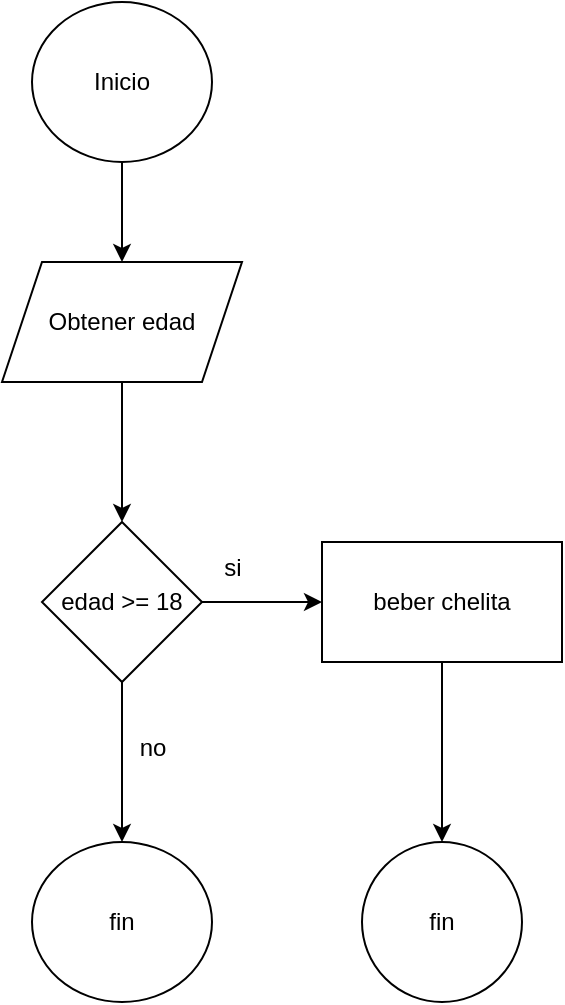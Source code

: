 <mxfile version="24.7.17">
  <diagram name="Página-1" id="Vy3yoQKrzV_aXkZKmzQf">
    <mxGraphModel dx="1434" dy="761" grid="1" gridSize="10" guides="1" tooltips="1" connect="1" arrows="1" fold="1" page="1" pageScale="1" pageWidth="827" pageHeight="1169" math="0" shadow="0">
      <root>
        <mxCell id="0" />
        <mxCell id="1" parent="0" />
        <mxCell id="oqBFZL2-qDP8keXE3h4_-3" style="edgeStyle=orthogonalEdgeStyle;rounded=0;orthogonalLoop=1;jettySize=auto;html=1;entryX=0.5;entryY=0;entryDx=0;entryDy=0;" edge="1" parent="1" source="oqBFZL2-qDP8keXE3h4_-1" target="oqBFZL2-qDP8keXE3h4_-2">
          <mxGeometry relative="1" as="geometry" />
        </mxCell>
        <mxCell id="oqBFZL2-qDP8keXE3h4_-1" value="Inicio" style="ellipse;whiteSpace=wrap;html=1;" vertex="1" parent="1">
          <mxGeometry x="50" y="140" width="90" height="80" as="geometry" />
        </mxCell>
        <mxCell id="oqBFZL2-qDP8keXE3h4_-6" style="edgeStyle=orthogonalEdgeStyle;rounded=0;orthogonalLoop=1;jettySize=auto;html=1;" edge="1" parent="1" source="oqBFZL2-qDP8keXE3h4_-2" target="oqBFZL2-qDP8keXE3h4_-5">
          <mxGeometry relative="1" as="geometry" />
        </mxCell>
        <mxCell id="oqBFZL2-qDP8keXE3h4_-2" value="Obtener edad" style="shape=parallelogram;perimeter=parallelogramPerimeter;whiteSpace=wrap;html=1;fixedSize=1;" vertex="1" parent="1">
          <mxGeometry x="35" y="270" width="120" height="60" as="geometry" />
        </mxCell>
        <mxCell id="oqBFZL2-qDP8keXE3h4_-8" value="" style="edgeStyle=orthogonalEdgeStyle;rounded=0;orthogonalLoop=1;jettySize=auto;html=1;" edge="1" parent="1" source="oqBFZL2-qDP8keXE3h4_-5" target="oqBFZL2-qDP8keXE3h4_-7">
          <mxGeometry relative="1" as="geometry" />
        </mxCell>
        <mxCell id="oqBFZL2-qDP8keXE3h4_-10" style="edgeStyle=orthogonalEdgeStyle;rounded=0;orthogonalLoop=1;jettySize=auto;html=1;" edge="1" parent="1" source="oqBFZL2-qDP8keXE3h4_-5">
          <mxGeometry relative="1" as="geometry">
            <mxPoint x="95" y="560" as="targetPoint" />
          </mxGeometry>
        </mxCell>
        <mxCell id="oqBFZL2-qDP8keXE3h4_-5" value="edad &amp;gt;= 18" style="rhombus;whiteSpace=wrap;html=1;" vertex="1" parent="1">
          <mxGeometry x="55" y="400" width="80" height="80" as="geometry" />
        </mxCell>
        <mxCell id="oqBFZL2-qDP8keXE3h4_-13" value="" style="edgeStyle=orthogonalEdgeStyle;rounded=0;orthogonalLoop=1;jettySize=auto;html=1;" edge="1" parent="1" source="oqBFZL2-qDP8keXE3h4_-7" target="oqBFZL2-qDP8keXE3h4_-12">
          <mxGeometry relative="1" as="geometry" />
        </mxCell>
        <mxCell id="oqBFZL2-qDP8keXE3h4_-7" value="beber chelita" style="whiteSpace=wrap;html=1;" vertex="1" parent="1">
          <mxGeometry x="195" y="410" width="120" height="60" as="geometry" />
        </mxCell>
        <mxCell id="oqBFZL2-qDP8keXE3h4_-9" value="si" style="text;html=1;align=center;verticalAlign=middle;resizable=0;points=[];autosize=1;strokeColor=none;fillColor=none;" vertex="1" parent="1">
          <mxGeometry x="135" y="408" width="30" height="30" as="geometry" />
        </mxCell>
        <mxCell id="oqBFZL2-qDP8keXE3h4_-11" value="fin" style="ellipse;whiteSpace=wrap;html=1;" vertex="1" parent="1">
          <mxGeometry x="50" y="560" width="90" height="80" as="geometry" />
        </mxCell>
        <mxCell id="oqBFZL2-qDP8keXE3h4_-12" value="fin" style="ellipse;whiteSpace=wrap;html=1;" vertex="1" parent="1">
          <mxGeometry x="215" y="560" width="80" height="80" as="geometry" />
        </mxCell>
        <mxCell id="oqBFZL2-qDP8keXE3h4_-14" value="no" style="text;html=1;align=center;verticalAlign=middle;resizable=0;points=[];autosize=1;strokeColor=none;fillColor=none;" vertex="1" parent="1">
          <mxGeometry x="90" y="498" width="40" height="30" as="geometry" />
        </mxCell>
      </root>
    </mxGraphModel>
  </diagram>
</mxfile>

